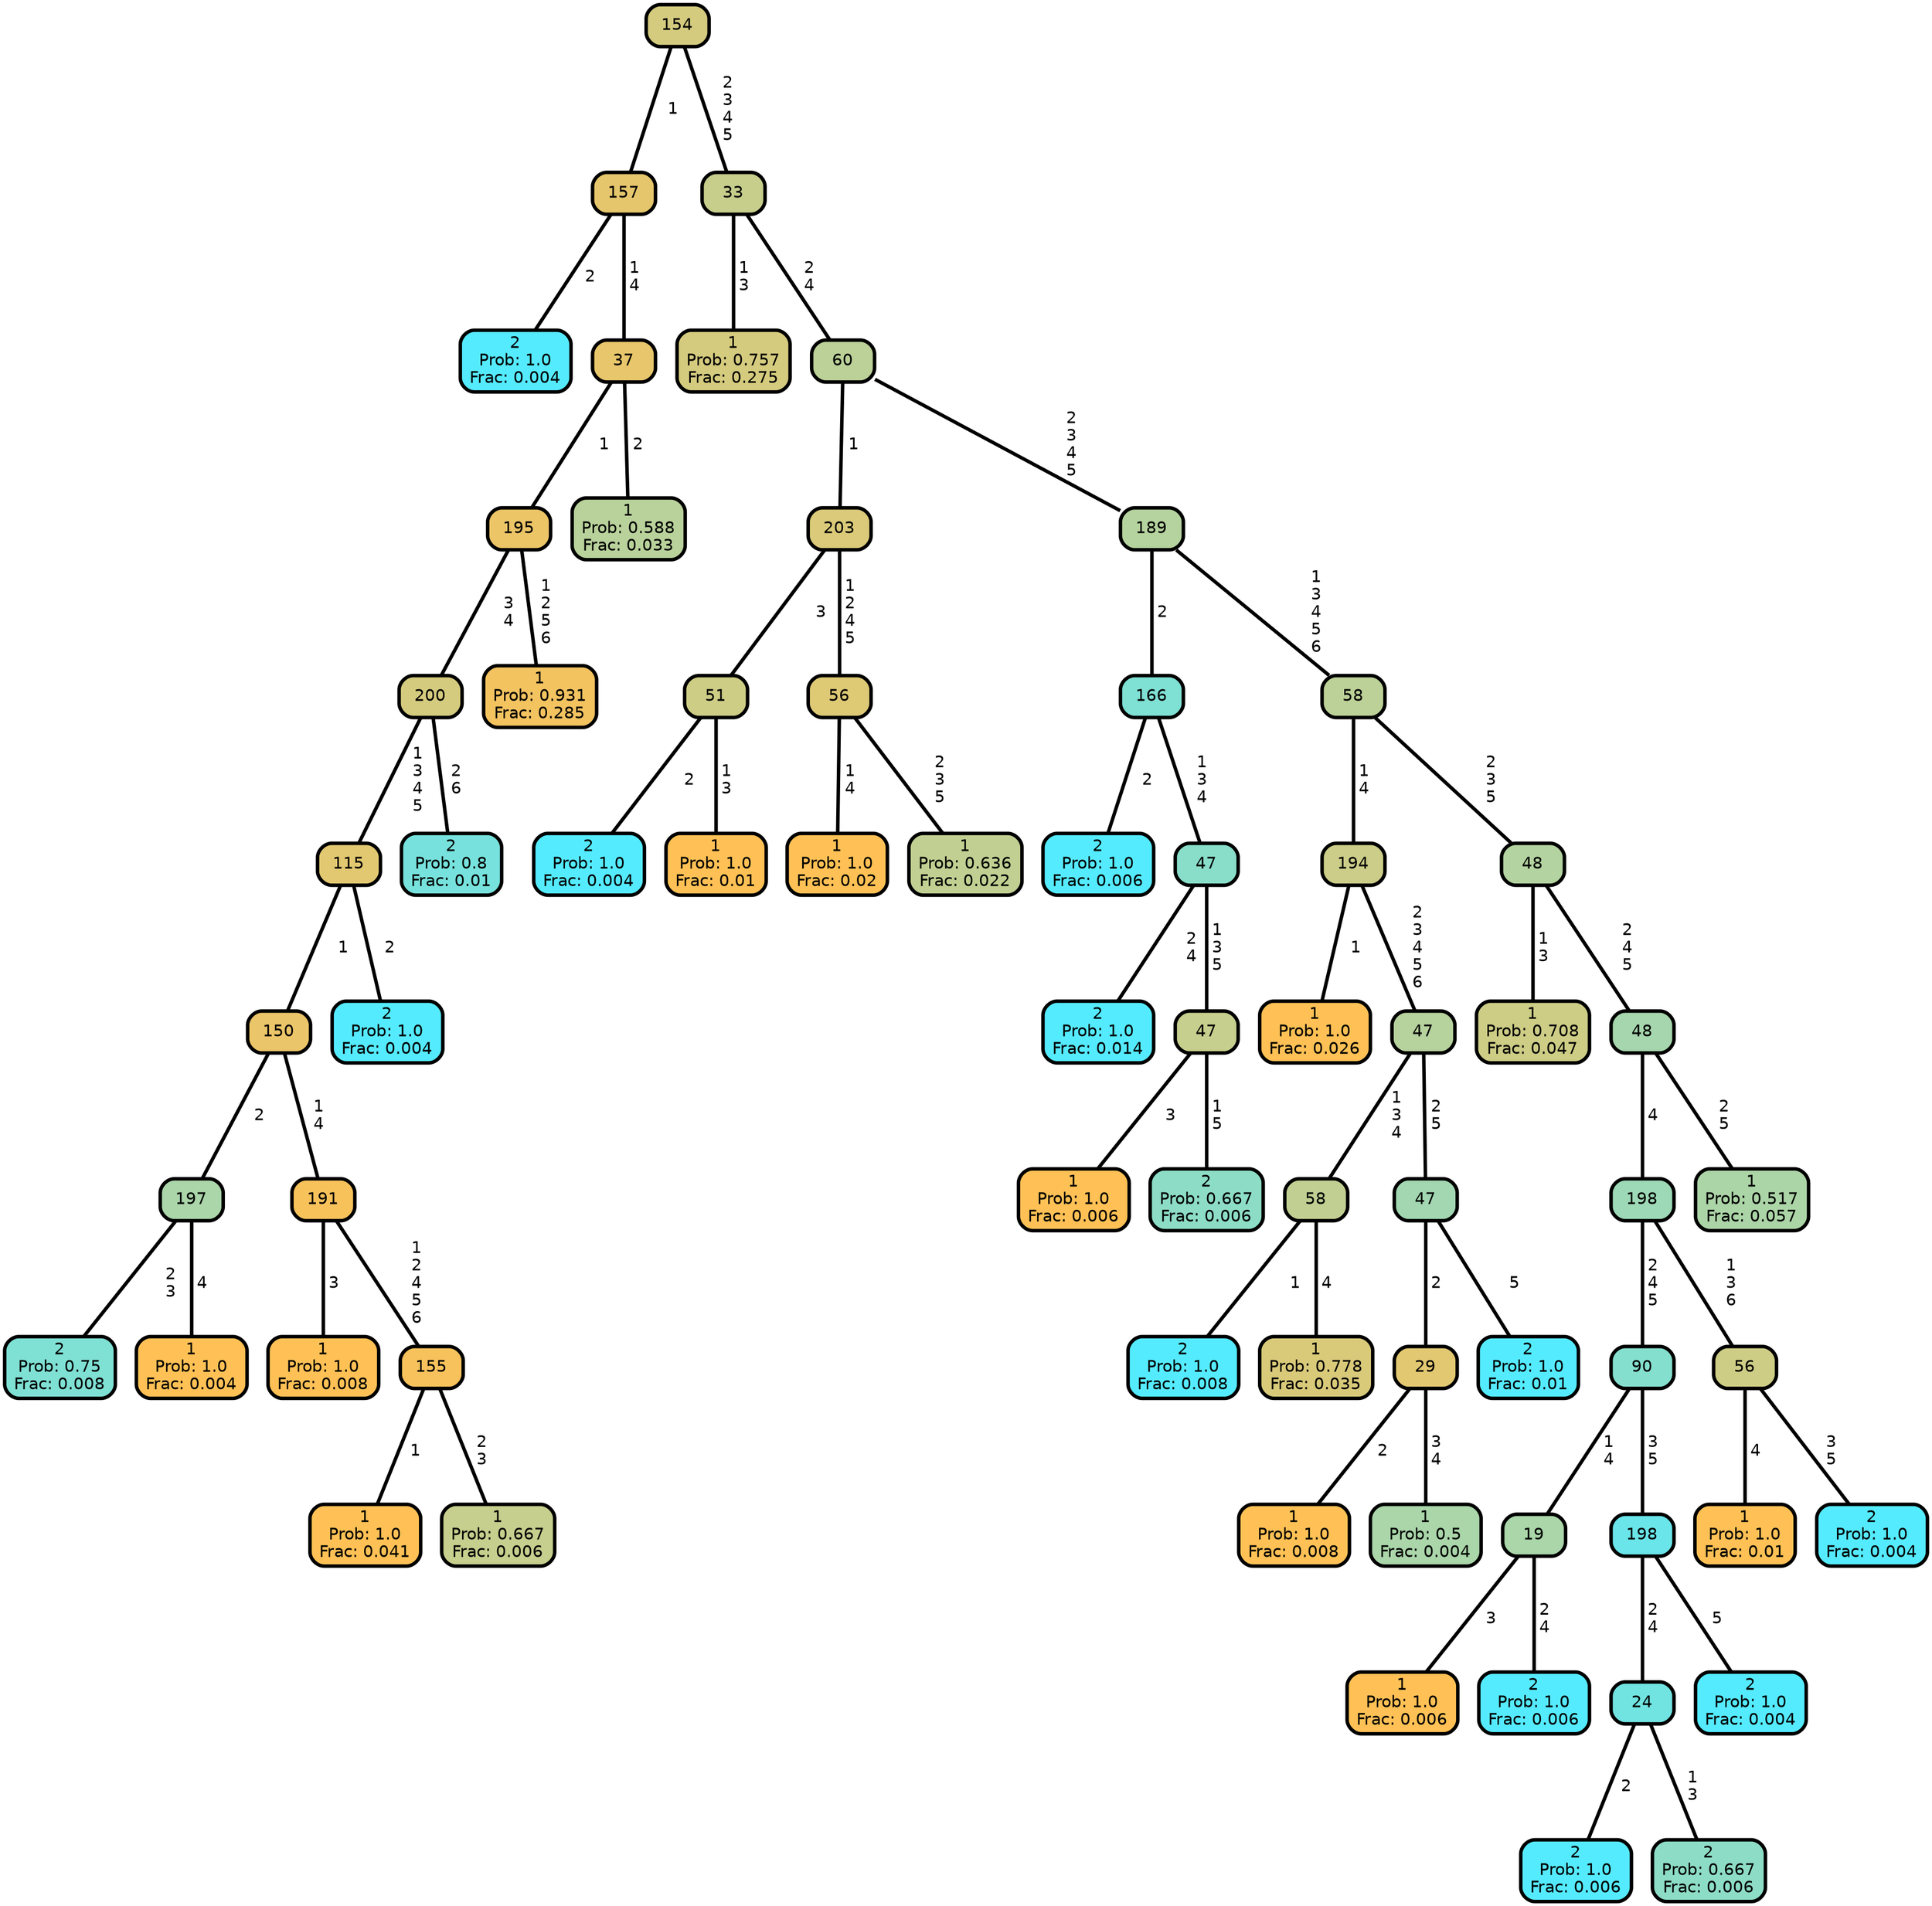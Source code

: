 graph Tree {
node [shape=box, style="filled, rounded",color="black",penwidth="3",fontcolor="black",                 fontname=helvetica] ;
graph [ranksep="0 equally", splines=straight,                 bgcolor=transparent, dpi=200] ;
edge [fontname=helvetica, color=black] ;
0 [label="2
Prob: 1.0
Frac: 0.004", fillcolor="#55ebff"] ;
1 [label="157", fillcolor="#e6c66d"] ;
2 [label="2
Prob: 0.75
Frac: 0.008", fillcolor="#7fe0d4"] ;
3 [label="197", fillcolor="#aad6aa"] ;
4 [label="1
Prob: 1.0
Frac: 0.004", fillcolor="#ffc155"] ;
5 [label="150", fillcolor="#ebc569"] ;
6 [label="1
Prob: 1.0
Frac: 0.008", fillcolor="#ffc155"] ;
7 [label="191", fillcolor="#f8c25b"] ;
8 [label="1
Prob: 1.0
Frac: 0.041", fillcolor="#ffc155"] ;
9 [label="155", fillcolor="#f7c25c"] ;
10 [label="1
Prob: 0.667
Frac: 0.006", fillcolor="#c6cf8d"] ;
11 [label="115", fillcolor="#e2c871"] ;
12 [label="2
Prob: 1.0
Frac: 0.004", fillcolor="#55ebff"] ;
13 [label="200", fillcolor="#d5cb7e"] ;
14 [label="2
Prob: 0.8
Frac: 0.01", fillcolor="#77e2dd"] ;
15 [label="195", fillcolor="#ecc567"] ;
16 [label="1
Prob: 0.931
Frac: 0.285", fillcolor="#f3c360"] ;
17 [label="37", fillcolor="#e8c66b"] ;
18 [label="1
Prob: 0.588
Frac: 0.033", fillcolor="#b9d29b"] ;
19 [label="154", fillcolor="#d4cb7f"] ;
20 [label="1
Prob: 0.757
Frac: 0.275", fillcolor="#d5cb7e"] ;
21 [label="33", fillcolor="#c7ce8c"] ;
22 [label="2
Prob: 1.0
Frac: 0.004", fillcolor="#55ebff"] ;
23 [label="51", fillcolor="#cecd85"] ;
24 [label="1
Prob: 1.0
Frac: 0.01", fillcolor="#ffc155"] ;
25 [label="203", fillcolor="#daca79"] ;
26 [label="1
Prob: 1.0
Frac: 0.02", fillcolor="#ffc155"] ;
27 [label="56", fillcolor="#dec975"] ;
28 [label="1
Prob: 0.636
Frac: 0.022", fillcolor="#c1d092"] ;
29 [label="60", fillcolor="#bbd198"] ;
30 [label="2
Prob: 1.0
Frac: 0.006", fillcolor="#55ebff"] ;
31 [label="166", fillcolor="#7fe0d4"] ;
32 [label="2
Prob: 1.0
Frac: 0.014", fillcolor="#55ebff"] ;
33 [label="47", fillcolor="#89deca"] ;
34 [label="1
Prob: 1.0
Frac: 0.006", fillcolor="#ffc155"] ;
35 [label="47", fillcolor="#c6cf8d"] ;
36 [label="2
Prob: 0.667
Frac: 0.006", fillcolor="#8dddc6"] ;
37 [label="189", fillcolor="#b5d39e"] ;
38 [label="1
Prob: 1.0
Frac: 0.026", fillcolor="#ffc155"] ;
39 [label="194", fillcolor="#cbcd88"] ;
40 [label="2
Prob: 1.0
Frac: 0.008", fillcolor="#55ebff"] ;
41 [label="58", fillcolor="#c1d092"] ;
42 [label="1
Prob: 0.778
Frac: 0.035", fillcolor="#d9ca7a"] ;
43 [label="47", fillcolor="#b6d29d"] ;
44 [label="1
Prob: 1.0
Frac: 0.008", fillcolor="#ffc155"] ;
45 [label="29", fillcolor="#e2c871"] ;
46 [label="1
Prob: 0.5
Frac: 0.004", fillcolor="#aad6aa"] ;
47 [label="47", fillcolor="#a2d7b1"] ;
48 [label="2
Prob: 1.0
Frac: 0.01", fillcolor="#55ebff"] ;
49 [label="58", fillcolor="#bcd197"] ;
50 [label="1
Prob: 0.708
Frac: 0.047", fillcolor="#cdcd86"] ;
51 [label="48", fillcolor="#b3d3a0"] ;
52 [label="1
Prob: 1.0
Frac: 0.006", fillcolor="#ffc155"] ;
53 [label="19", fillcolor="#aad6aa"] ;
54 [label="2
Prob: 1.0
Frac: 0.006", fillcolor="#55ebff"] ;
55 [label="90", fillcolor="#85dfce"] ;
56 [label="2
Prob: 1.0
Frac: 0.006", fillcolor="#55ebff"] ;
57 [label="24", fillcolor="#71e4e2"] ;
58 [label="2
Prob: 0.667
Frac: 0.006", fillcolor="#8dddc6"] ;
59 [label="198", fillcolor="#6ae5e9"] ;
60 [label="2
Prob: 1.0
Frac: 0.004", fillcolor="#55ebff"] ;
61 [label="198", fillcolor="#9dd9b6"] ;
62 [label="1
Prob: 1.0
Frac: 0.01", fillcolor="#ffc155"] ;
63 [label="56", fillcolor="#cecd85"] ;
64 [label="2
Prob: 1.0
Frac: 0.004", fillcolor="#55ebff"] ;
65 [label="48", fillcolor="#a6d6ad"] ;
66 [label="1
Prob: 0.517
Frac: 0.057", fillcolor="#acd5a7"] ;
1 -- 0 [label=" 2",penwidth=3] ;
1 -- 17 [label=" 1\n 4",penwidth=3] ;
3 -- 2 [label=" 2\n 3",penwidth=3] ;
3 -- 4 [label=" 4",penwidth=3] ;
5 -- 3 [label=" 2",penwidth=3] ;
5 -- 7 [label=" 1\n 4",penwidth=3] ;
7 -- 6 [label=" 3",penwidth=3] ;
7 -- 9 [label=" 1\n 2\n 4\n 5\n 6",penwidth=3] ;
9 -- 8 [label=" 1",penwidth=3] ;
9 -- 10 [label=" 2\n 3",penwidth=3] ;
11 -- 5 [label=" 1",penwidth=3] ;
11 -- 12 [label=" 2",penwidth=3] ;
13 -- 11 [label=" 1\n 3\n 4\n 5",penwidth=3] ;
13 -- 14 [label=" 2\n 6",penwidth=3] ;
15 -- 13 [label=" 3\n 4",penwidth=3] ;
15 -- 16 [label=" 1\n 2\n 5\n 6",penwidth=3] ;
17 -- 15 [label=" 1",penwidth=3] ;
17 -- 18 [label=" 2",penwidth=3] ;
19 -- 1 [label=" 1",penwidth=3] ;
19 -- 21 [label=" 2\n 3\n 4\n 5",penwidth=3] ;
21 -- 20 [label=" 1\n 3",penwidth=3] ;
21 -- 29 [label=" 2\n 4",penwidth=3] ;
23 -- 22 [label=" 2",penwidth=3] ;
23 -- 24 [label=" 1\n 3",penwidth=3] ;
25 -- 23 [label=" 3",penwidth=3] ;
25 -- 27 [label=" 1\n 2\n 4\n 5",penwidth=3] ;
27 -- 26 [label=" 1\n 4",penwidth=3] ;
27 -- 28 [label=" 2\n 3\n 5",penwidth=3] ;
29 -- 25 [label=" 1",penwidth=3] ;
29 -- 37 [label=" 2\n 3\n 4\n 5",penwidth=3] ;
31 -- 30 [label=" 2",penwidth=3] ;
31 -- 33 [label=" 1\n 3\n 4",penwidth=3] ;
33 -- 32 [label=" 2\n 4",penwidth=3] ;
33 -- 35 [label=" 1\n 3\n 5",penwidth=3] ;
35 -- 34 [label=" 3",penwidth=3] ;
35 -- 36 [label=" 1\n 5",penwidth=3] ;
37 -- 31 [label=" 2",penwidth=3] ;
37 -- 49 [label=" 1\n 3\n 4\n 5\n 6",penwidth=3] ;
39 -- 38 [label=" 1",penwidth=3] ;
39 -- 43 [label=" 2\n 3\n 4\n 5\n 6",penwidth=3] ;
41 -- 40 [label=" 1",penwidth=3] ;
41 -- 42 [label=" 4",penwidth=3] ;
43 -- 41 [label=" 1\n 3\n 4",penwidth=3] ;
43 -- 47 [label=" 2\n 5",penwidth=3] ;
45 -- 44 [label=" 2",penwidth=3] ;
45 -- 46 [label=" 3\n 4",penwidth=3] ;
47 -- 45 [label=" 2",penwidth=3] ;
47 -- 48 [label=" 5",penwidth=3] ;
49 -- 39 [label=" 1\n 4",penwidth=3] ;
49 -- 51 [label=" 2\n 3\n 5",penwidth=3] ;
51 -- 50 [label=" 1\n 3",penwidth=3] ;
51 -- 65 [label=" 2\n 4\n 5",penwidth=3] ;
53 -- 52 [label=" 3",penwidth=3] ;
53 -- 54 [label=" 2\n 4",penwidth=3] ;
55 -- 53 [label=" 1\n 4",penwidth=3] ;
55 -- 59 [label=" 3\n 5",penwidth=3] ;
57 -- 56 [label=" 2",penwidth=3] ;
57 -- 58 [label=" 1\n 3",penwidth=3] ;
59 -- 57 [label=" 2\n 4",penwidth=3] ;
59 -- 60 [label=" 5",penwidth=3] ;
61 -- 55 [label=" 2\n 4\n 5",penwidth=3] ;
61 -- 63 [label=" 1\n 3\n 6",penwidth=3] ;
63 -- 62 [label=" 4",penwidth=3] ;
63 -- 64 [label=" 3\n 5",penwidth=3] ;
65 -- 61 [label=" 4",penwidth=3] ;
65 -- 66 [label=" 2\n 5",penwidth=3] ;
{rank = same;}}